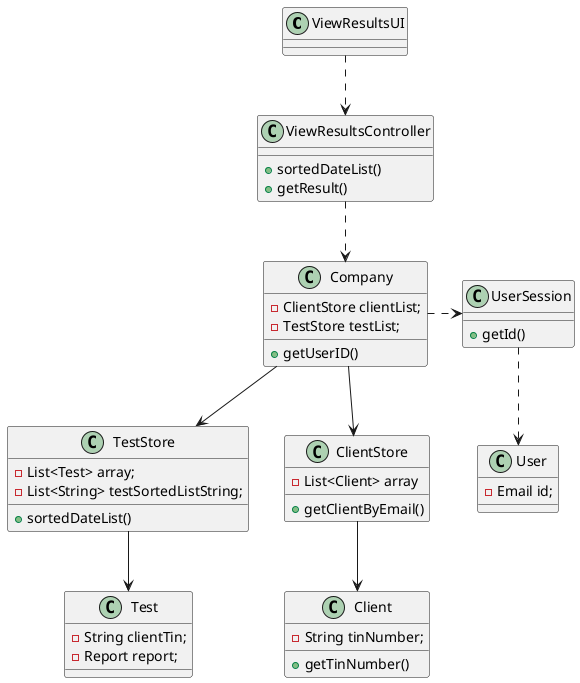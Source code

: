 @startuml

class ViewResultsUI{
}

class ViewResultsController{
+sortedDateList()
+getResult()

}

class TestStore{
-List<Test> array;
-List<String> testSortedListString;
+sortedDateList()
}

class Test{
-String clientTin;
-Report report;
}

class Company{
-ClientStore clientList;
-TestStore testList;
+getUserID()

}

class UserSession{
+getId()
}

class User{
-Email id;
}

class ClientStore{
-List<Client> array
+getClientByEmail()
}

class Client{
-String tinNumber;
+getTinNumber()
}

ViewResultsUI ..> ViewResultsController
ViewResultsController ..> Company
Company .> UserSession
UserSession ..> User
Company --> ClientStore
Company -->TestStore
ClientStore --> Client
TestStore --> Test


@enduml